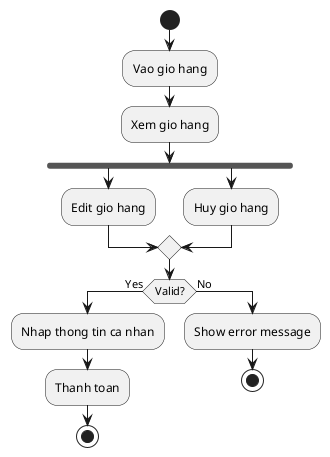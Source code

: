 @startuml Thanh toan

start
:Vao gio hang;
:Xem gio hang;

fork
:Edit gio hang;

fork again
:Huy gio hang;

end merge
if (Valid?) then (Yes)
:Nhap thong tin ca nhan;
:Thanh toan;
stop
else (No)
:Show error message;
stop